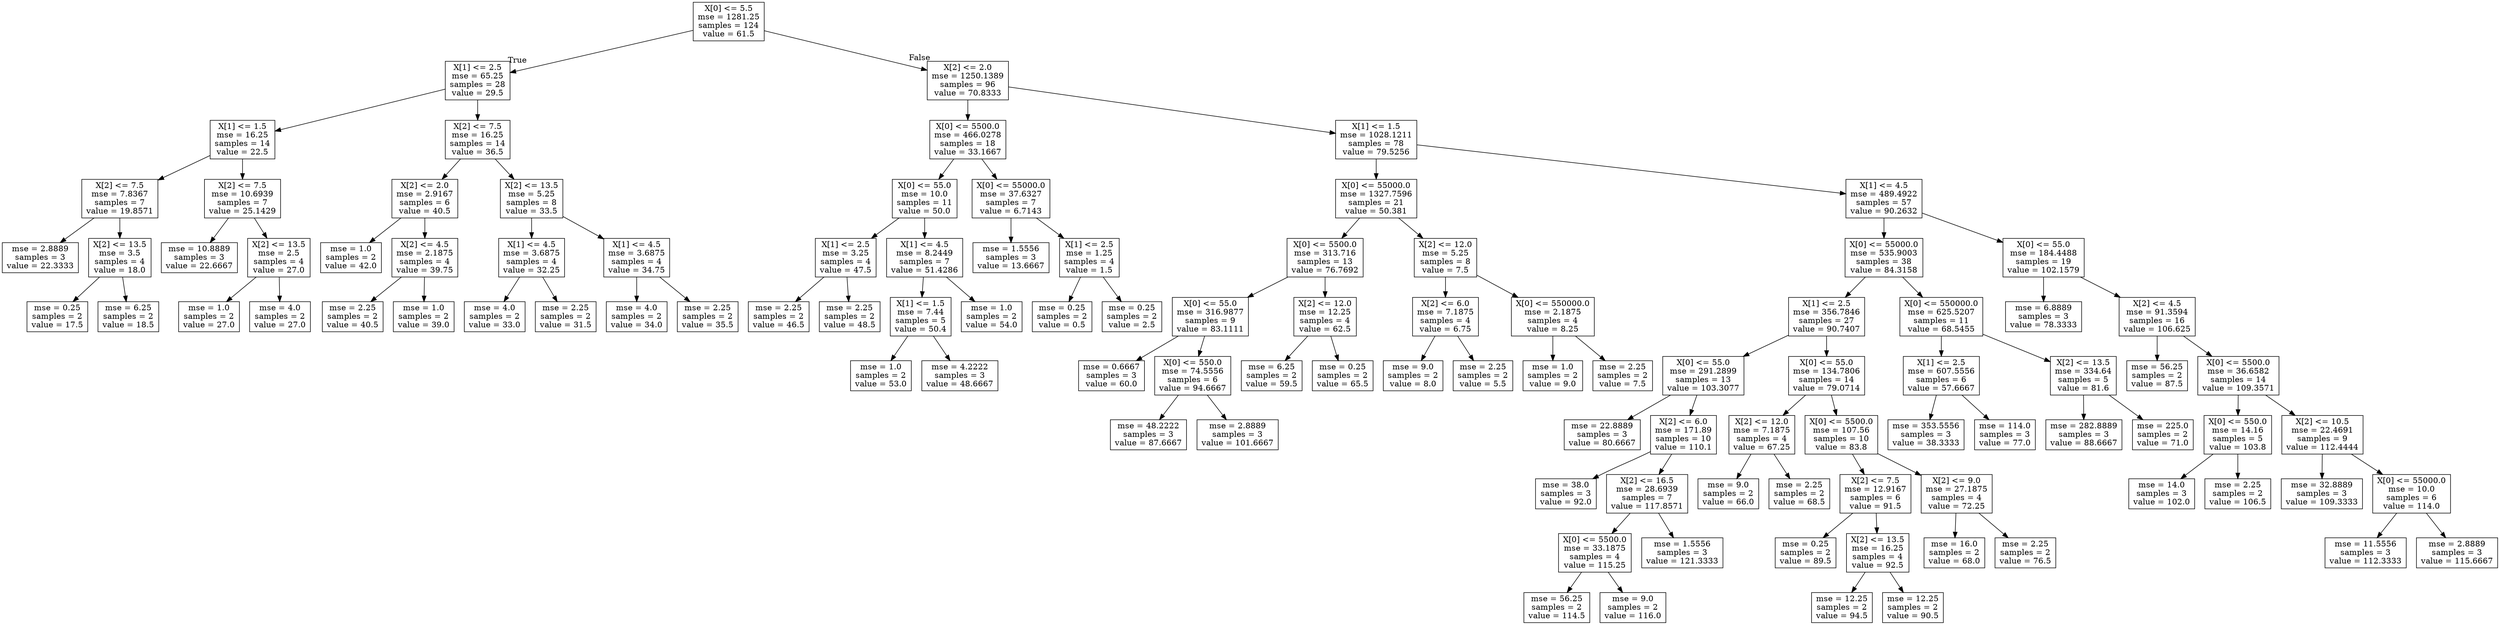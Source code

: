 digraph Tree {
node [shape=box] ;
0 [label="X[0] <= 5.5\nmse = 1281.25\nsamples = 124\nvalue = 61.5"] ;
1 [label="X[1] <= 2.5\nmse = 65.25\nsamples = 28\nvalue = 29.5"] ;
0 -> 1 [labeldistance=2.5, labelangle=45, headlabel="True"] ;
2 [label="X[1] <= 1.5\nmse = 16.25\nsamples = 14\nvalue = 22.5"] ;
1 -> 2 ;
3 [label="X[2] <= 7.5\nmse = 7.8367\nsamples = 7\nvalue = 19.8571"] ;
2 -> 3 ;
4 [label="mse = 2.8889\nsamples = 3\nvalue = 22.3333"] ;
3 -> 4 ;
5 [label="X[2] <= 13.5\nmse = 3.5\nsamples = 4\nvalue = 18.0"] ;
3 -> 5 ;
6 [label="mse = 0.25\nsamples = 2\nvalue = 17.5"] ;
5 -> 6 ;
7 [label="mse = 6.25\nsamples = 2\nvalue = 18.5"] ;
5 -> 7 ;
8 [label="X[2] <= 7.5\nmse = 10.6939\nsamples = 7\nvalue = 25.1429"] ;
2 -> 8 ;
9 [label="mse = 10.8889\nsamples = 3\nvalue = 22.6667"] ;
8 -> 9 ;
10 [label="X[2] <= 13.5\nmse = 2.5\nsamples = 4\nvalue = 27.0"] ;
8 -> 10 ;
11 [label="mse = 1.0\nsamples = 2\nvalue = 27.0"] ;
10 -> 11 ;
12 [label="mse = 4.0\nsamples = 2\nvalue = 27.0"] ;
10 -> 12 ;
13 [label="X[2] <= 7.5\nmse = 16.25\nsamples = 14\nvalue = 36.5"] ;
1 -> 13 ;
14 [label="X[2] <= 2.0\nmse = 2.9167\nsamples = 6\nvalue = 40.5"] ;
13 -> 14 ;
15 [label="mse = 1.0\nsamples = 2\nvalue = 42.0"] ;
14 -> 15 ;
16 [label="X[2] <= 4.5\nmse = 2.1875\nsamples = 4\nvalue = 39.75"] ;
14 -> 16 ;
17 [label="mse = 2.25\nsamples = 2\nvalue = 40.5"] ;
16 -> 17 ;
18 [label="mse = 1.0\nsamples = 2\nvalue = 39.0"] ;
16 -> 18 ;
19 [label="X[2] <= 13.5\nmse = 5.25\nsamples = 8\nvalue = 33.5"] ;
13 -> 19 ;
20 [label="X[1] <= 4.5\nmse = 3.6875\nsamples = 4\nvalue = 32.25"] ;
19 -> 20 ;
21 [label="mse = 4.0\nsamples = 2\nvalue = 33.0"] ;
20 -> 21 ;
22 [label="mse = 2.25\nsamples = 2\nvalue = 31.5"] ;
20 -> 22 ;
23 [label="X[1] <= 4.5\nmse = 3.6875\nsamples = 4\nvalue = 34.75"] ;
19 -> 23 ;
24 [label="mse = 4.0\nsamples = 2\nvalue = 34.0"] ;
23 -> 24 ;
25 [label="mse = 2.25\nsamples = 2\nvalue = 35.5"] ;
23 -> 25 ;
26 [label="X[2] <= 2.0\nmse = 1250.1389\nsamples = 96\nvalue = 70.8333"] ;
0 -> 26 [labeldistance=2.5, labelangle=-45, headlabel="False"] ;
27 [label="X[0] <= 5500.0\nmse = 466.0278\nsamples = 18\nvalue = 33.1667"] ;
26 -> 27 ;
28 [label="X[0] <= 55.0\nmse = 10.0\nsamples = 11\nvalue = 50.0"] ;
27 -> 28 ;
29 [label="X[1] <= 2.5\nmse = 3.25\nsamples = 4\nvalue = 47.5"] ;
28 -> 29 ;
30 [label="mse = 2.25\nsamples = 2\nvalue = 46.5"] ;
29 -> 30 ;
31 [label="mse = 2.25\nsamples = 2\nvalue = 48.5"] ;
29 -> 31 ;
32 [label="X[1] <= 4.5\nmse = 8.2449\nsamples = 7\nvalue = 51.4286"] ;
28 -> 32 ;
33 [label="X[1] <= 1.5\nmse = 7.44\nsamples = 5\nvalue = 50.4"] ;
32 -> 33 ;
34 [label="mse = 1.0\nsamples = 2\nvalue = 53.0"] ;
33 -> 34 ;
35 [label="mse = 4.2222\nsamples = 3\nvalue = 48.6667"] ;
33 -> 35 ;
36 [label="mse = 1.0\nsamples = 2\nvalue = 54.0"] ;
32 -> 36 ;
37 [label="X[0] <= 55000.0\nmse = 37.6327\nsamples = 7\nvalue = 6.7143"] ;
27 -> 37 ;
38 [label="mse = 1.5556\nsamples = 3\nvalue = 13.6667"] ;
37 -> 38 ;
39 [label="X[1] <= 2.5\nmse = 1.25\nsamples = 4\nvalue = 1.5"] ;
37 -> 39 ;
40 [label="mse = 0.25\nsamples = 2\nvalue = 0.5"] ;
39 -> 40 ;
41 [label="mse = 0.25\nsamples = 2\nvalue = 2.5"] ;
39 -> 41 ;
42 [label="X[1] <= 1.5\nmse = 1028.1211\nsamples = 78\nvalue = 79.5256"] ;
26 -> 42 ;
43 [label="X[0] <= 55000.0\nmse = 1327.7596\nsamples = 21\nvalue = 50.381"] ;
42 -> 43 ;
44 [label="X[0] <= 5500.0\nmse = 313.716\nsamples = 13\nvalue = 76.7692"] ;
43 -> 44 ;
45 [label="X[0] <= 55.0\nmse = 316.9877\nsamples = 9\nvalue = 83.1111"] ;
44 -> 45 ;
46 [label="mse = 0.6667\nsamples = 3\nvalue = 60.0"] ;
45 -> 46 ;
47 [label="X[0] <= 550.0\nmse = 74.5556\nsamples = 6\nvalue = 94.6667"] ;
45 -> 47 ;
48 [label="mse = 48.2222\nsamples = 3\nvalue = 87.6667"] ;
47 -> 48 ;
49 [label="mse = 2.8889\nsamples = 3\nvalue = 101.6667"] ;
47 -> 49 ;
50 [label="X[2] <= 12.0\nmse = 12.25\nsamples = 4\nvalue = 62.5"] ;
44 -> 50 ;
51 [label="mse = 6.25\nsamples = 2\nvalue = 59.5"] ;
50 -> 51 ;
52 [label="mse = 0.25\nsamples = 2\nvalue = 65.5"] ;
50 -> 52 ;
53 [label="X[2] <= 12.0\nmse = 5.25\nsamples = 8\nvalue = 7.5"] ;
43 -> 53 ;
54 [label="X[2] <= 6.0\nmse = 7.1875\nsamples = 4\nvalue = 6.75"] ;
53 -> 54 ;
55 [label="mse = 9.0\nsamples = 2\nvalue = 8.0"] ;
54 -> 55 ;
56 [label="mse = 2.25\nsamples = 2\nvalue = 5.5"] ;
54 -> 56 ;
57 [label="X[0] <= 550000.0\nmse = 2.1875\nsamples = 4\nvalue = 8.25"] ;
53 -> 57 ;
58 [label="mse = 1.0\nsamples = 2\nvalue = 9.0"] ;
57 -> 58 ;
59 [label="mse = 2.25\nsamples = 2\nvalue = 7.5"] ;
57 -> 59 ;
60 [label="X[1] <= 4.5\nmse = 489.4922\nsamples = 57\nvalue = 90.2632"] ;
42 -> 60 ;
61 [label="X[0] <= 55000.0\nmse = 535.9003\nsamples = 38\nvalue = 84.3158"] ;
60 -> 61 ;
62 [label="X[1] <= 2.5\nmse = 356.7846\nsamples = 27\nvalue = 90.7407"] ;
61 -> 62 ;
63 [label="X[0] <= 55.0\nmse = 291.2899\nsamples = 13\nvalue = 103.3077"] ;
62 -> 63 ;
64 [label="mse = 22.8889\nsamples = 3\nvalue = 80.6667"] ;
63 -> 64 ;
65 [label="X[2] <= 6.0\nmse = 171.89\nsamples = 10\nvalue = 110.1"] ;
63 -> 65 ;
66 [label="mse = 38.0\nsamples = 3\nvalue = 92.0"] ;
65 -> 66 ;
67 [label="X[2] <= 16.5\nmse = 28.6939\nsamples = 7\nvalue = 117.8571"] ;
65 -> 67 ;
68 [label="X[0] <= 5500.0\nmse = 33.1875\nsamples = 4\nvalue = 115.25"] ;
67 -> 68 ;
69 [label="mse = 56.25\nsamples = 2\nvalue = 114.5"] ;
68 -> 69 ;
70 [label="mse = 9.0\nsamples = 2\nvalue = 116.0"] ;
68 -> 70 ;
71 [label="mse = 1.5556\nsamples = 3\nvalue = 121.3333"] ;
67 -> 71 ;
72 [label="X[0] <= 55.0\nmse = 134.7806\nsamples = 14\nvalue = 79.0714"] ;
62 -> 72 ;
73 [label="X[2] <= 12.0\nmse = 7.1875\nsamples = 4\nvalue = 67.25"] ;
72 -> 73 ;
74 [label="mse = 9.0\nsamples = 2\nvalue = 66.0"] ;
73 -> 74 ;
75 [label="mse = 2.25\nsamples = 2\nvalue = 68.5"] ;
73 -> 75 ;
76 [label="X[0] <= 5500.0\nmse = 107.56\nsamples = 10\nvalue = 83.8"] ;
72 -> 76 ;
77 [label="X[2] <= 7.5\nmse = 12.9167\nsamples = 6\nvalue = 91.5"] ;
76 -> 77 ;
78 [label="mse = 0.25\nsamples = 2\nvalue = 89.5"] ;
77 -> 78 ;
79 [label="X[2] <= 13.5\nmse = 16.25\nsamples = 4\nvalue = 92.5"] ;
77 -> 79 ;
80 [label="mse = 12.25\nsamples = 2\nvalue = 94.5"] ;
79 -> 80 ;
81 [label="mse = 12.25\nsamples = 2\nvalue = 90.5"] ;
79 -> 81 ;
82 [label="X[2] <= 9.0\nmse = 27.1875\nsamples = 4\nvalue = 72.25"] ;
76 -> 82 ;
83 [label="mse = 16.0\nsamples = 2\nvalue = 68.0"] ;
82 -> 83 ;
84 [label="mse = 2.25\nsamples = 2\nvalue = 76.5"] ;
82 -> 84 ;
85 [label="X[0] <= 550000.0\nmse = 625.5207\nsamples = 11\nvalue = 68.5455"] ;
61 -> 85 ;
86 [label="X[1] <= 2.5\nmse = 607.5556\nsamples = 6\nvalue = 57.6667"] ;
85 -> 86 ;
87 [label="mse = 353.5556\nsamples = 3\nvalue = 38.3333"] ;
86 -> 87 ;
88 [label="mse = 114.0\nsamples = 3\nvalue = 77.0"] ;
86 -> 88 ;
89 [label="X[2] <= 13.5\nmse = 334.64\nsamples = 5\nvalue = 81.6"] ;
85 -> 89 ;
90 [label="mse = 282.8889\nsamples = 3\nvalue = 88.6667"] ;
89 -> 90 ;
91 [label="mse = 225.0\nsamples = 2\nvalue = 71.0"] ;
89 -> 91 ;
92 [label="X[0] <= 55.0\nmse = 184.4488\nsamples = 19\nvalue = 102.1579"] ;
60 -> 92 ;
93 [label="mse = 6.8889\nsamples = 3\nvalue = 78.3333"] ;
92 -> 93 ;
94 [label="X[2] <= 4.5\nmse = 91.3594\nsamples = 16\nvalue = 106.625"] ;
92 -> 94 ;
95 [label="mse = 56.25\nsamples = 2\nvalue = 87.5"] ;
94 -> 95 ;
96 [label="X[0] <= 5500.0\nmse = 36.6582\nsamples = 14\nvalue = 109.3571"] ;
94 -> 96 ;
97 [label="X[0] <= 550.0\nmse = 14.16\nsamples = 5\nvalue = 103.8"] ;
96 -> 97 ;
98 [label="mse = 14.0\nsamples = 3\nvalue = 102.0"] ;
97 -> 98 ;
99 [label="mse = 2.25\nsamples = 2\nvalue = 106.5"] ;
97 -> 99 ;
100 [label="X[2] <= 10.5\nmse = 22.4691\nsamples = 9\nvalue = 112.4444"] ;
96 -> 100 ;
101 [label="mse = 32.8889\nsamples = 3\nvalue = 109.3333"] ;
100 -> 101 ;
102 [label="X[0] <= 55000.0\nmse = 10.0\nsamples = 6\nvalue = 114.0"] ;
100 -> 102 ;
103 [label="mse = 11.5556\nsamples = 3\nvalue = 112.3333"] ;
102 -> 103 ;
104 [label="mse = 2.8889\nsamples = 3\nvalue = 115.6667"] ;
102 -> 104 ;
}